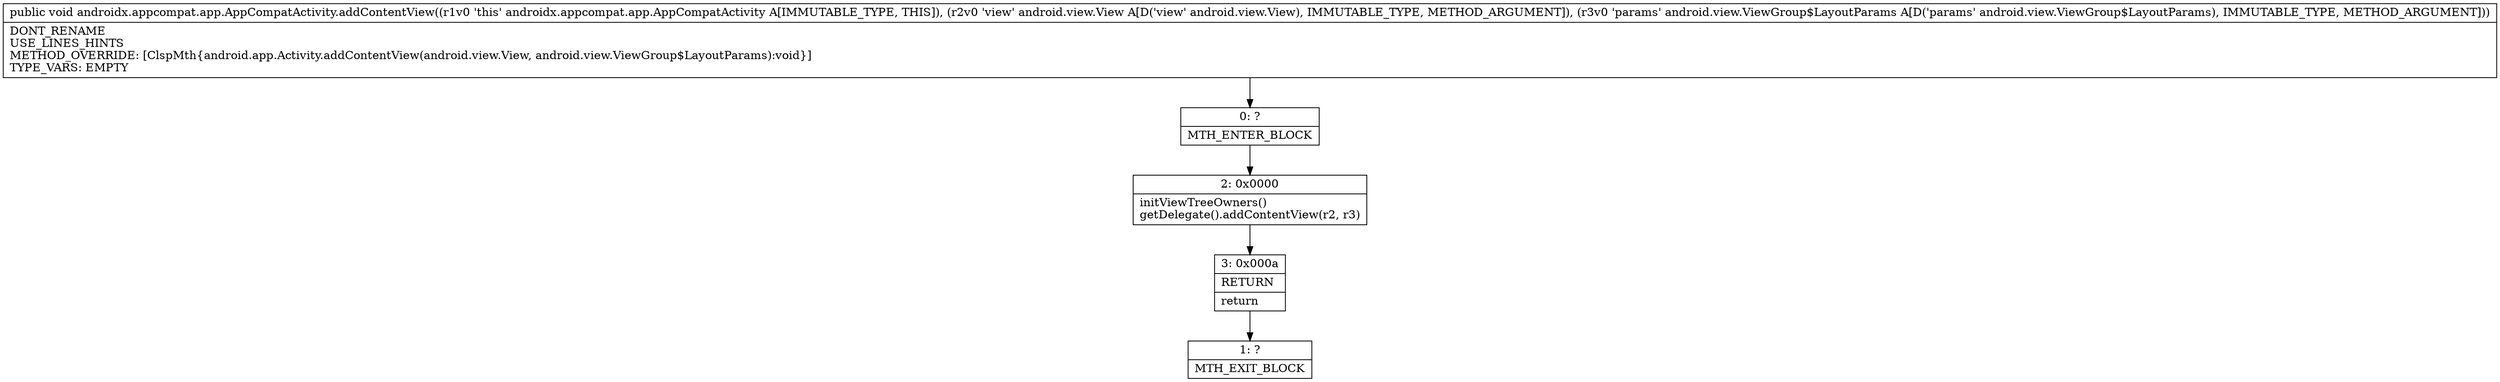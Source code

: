 digraph "CFG forandroidx.appcompat.app.AppCompatActivity.addContentView(Landroid\/view\/View;Landroid\/view\/ViewGroup$LayoutParams;)V" {
Node_0 [shape=record,label="{0\:\ ?|MTH_ENTER_BLOCK\l}"];
Node_2 [shape=record,label="{2\:\ 0x0000|initViewTreeOwners()\lgetDelegate().addContentView(r2, r3)\l}"];
Node_3 [shape=record,label="{3\:\ 0x000a|RETURN\l|return\l}"];
Node_1 [shape=record,label="{1\:\ ?|MTH_EXIT_BLOCK\l}"];
MethodNode[shape=record,label="{public void androidx.appcompat.app.AppCompatActivity.addContentView((r1v0 'this' androidx.appcompat.app.AppCompatActivity A[IMMUTABLE_TYPE, THIS]), (r2v0 'view' android.view.View A[D('view' android.view.View), IMMUTABLE_TYPE, METHOD_ARGUMENT]), (r3v0 'params' android.view.ViewGroup$LayoutParams A[D('params' android.view.ViewGroup$LayoutParams), IMMUTABLE_TYPE, METHOD_ARGUMENT]))  | DONT_RENAME\lUSE_LINES_HINTS\lMETHOD_OVERRIDE: [ClspMth\{android.app.Activity.addContentView(android.view.View, android.view.ViewGroup$LayoutParams):void\}]\lTYPE_VARS: EMPTY\l}"];
MethodNode -> Node_0;Node_0 -> Node_2;
Node_2 -> Node_3;
Node_3 -> Node_1;
}

